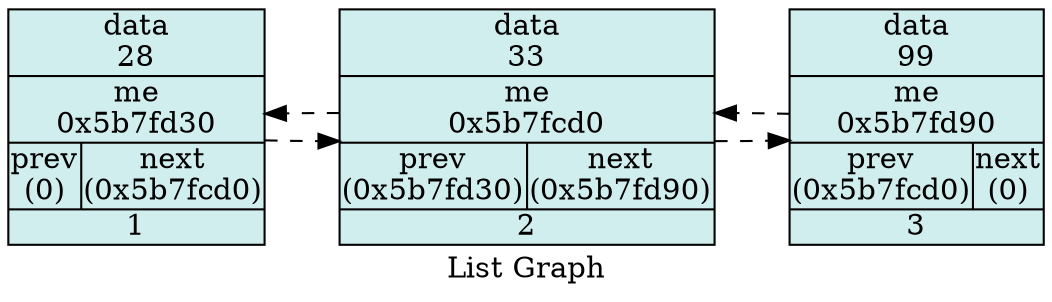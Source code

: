 digraph List {

	node [shape = "circle", style = "filled", fillcolor = "salmon1", fontcolor = "#000000", margin = "0.01"];
	edge [style = "dashed"];
	rankdir = "LR"

	label = "List Graph";

	"V0x5b7fd30"[shape = "record", fillcolor="lightcyan2", label = "    data\n28 |    me\n0x5b7fd30 | {prev\n(0) |  next\n(0x5b7fcd0)} | <f0> 1"];
	"V0x5b7fcd0"[shape = "record", fillcolor="lightcyan2", label = "    data\n33 |    me\n0x5b7fcd0 | {prev\n(0x5b7fd30) |  next\n(0x5b7fd90)} | <f0> 2"];
	"V0x5b7fd90"[shape = "record", fillcolor="lightcyan2", label = "    data\n99 |    me\n0x5b7fd90 | {prev\n(0x5b7fcd0) |  next\n(0)} | <f0> 3"];

	"V0x5b7fcd0"->"V0x5b7fd90";
	"V0x5b7fd30"->"V0x5b7fcd0";
	"V0x5b7fcd0"->"V0x5b7fd30";
	"V0x5b7fd90"->"V0x5b7fcd0";
}
